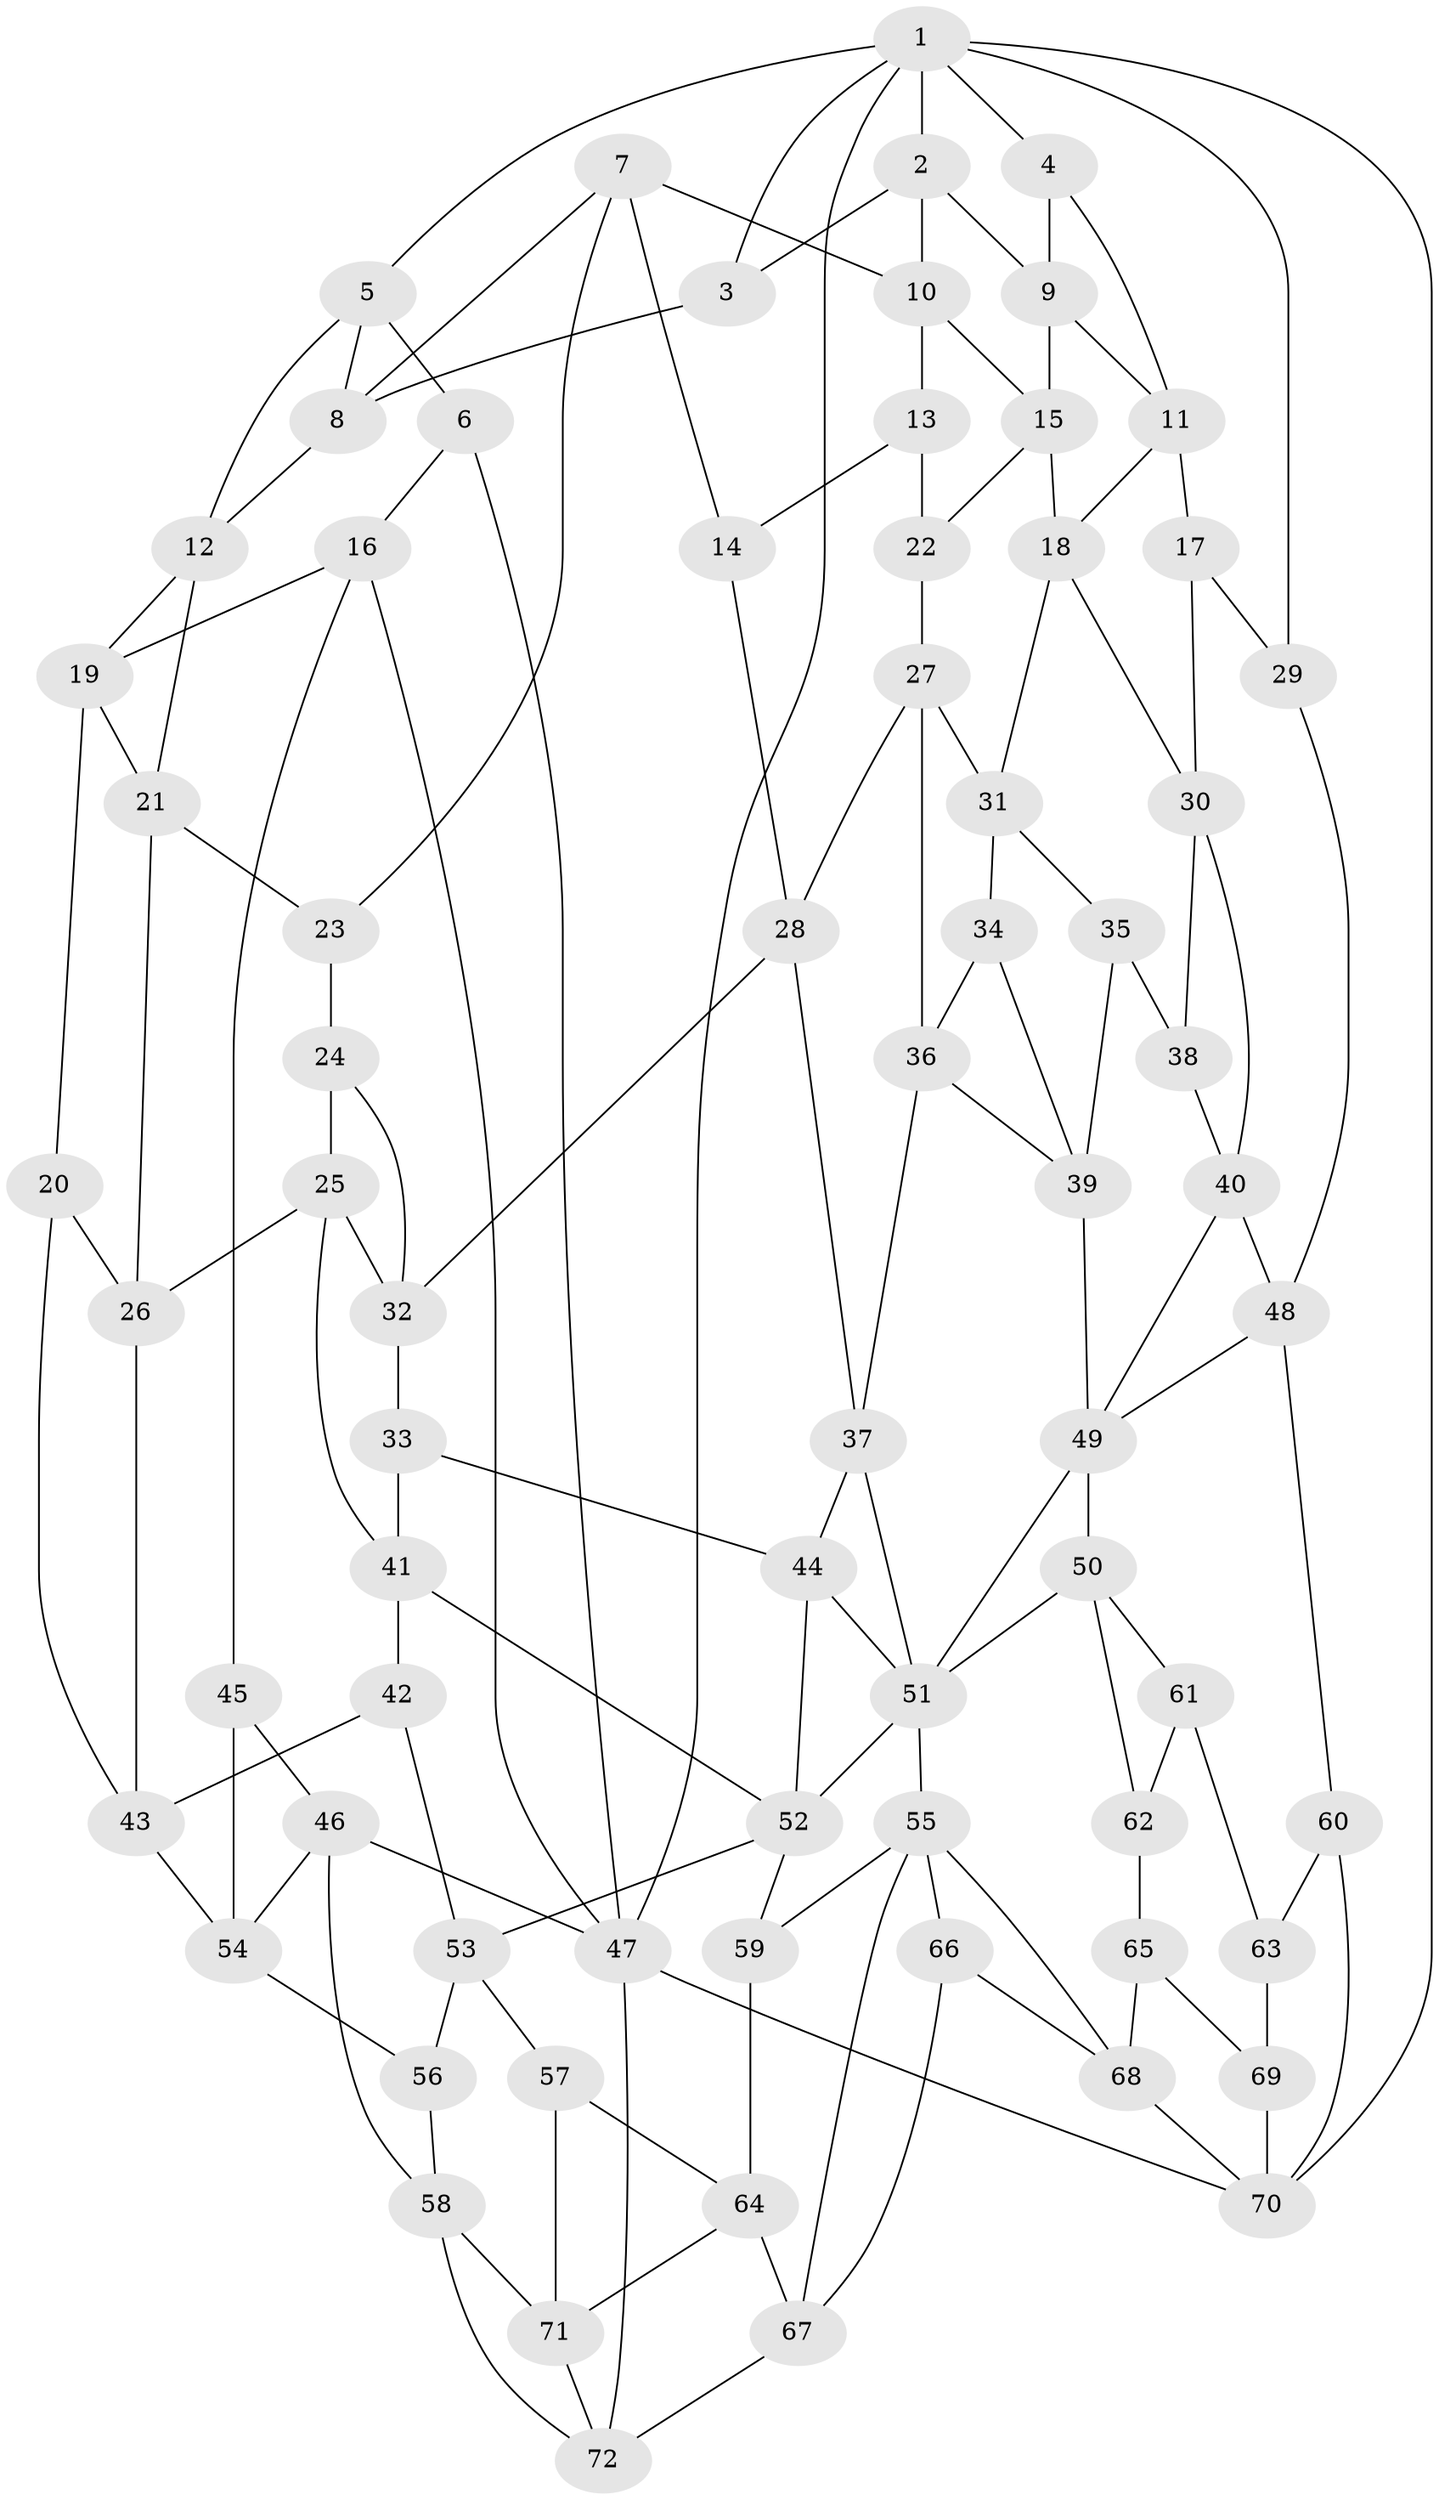 // original degree distribution, {3: 0.013986013986013986, 4: 0.2097902097902098, 6: 0.1888111888111888, 5: 0.5874125874125874}
// Generated by graph-tools (version 1.1) at 2025/27/03/09/25 03:27:17]
// undirected, 72 vertices, 136 edges
graph export_dot {
graph [start="1"]
  node [color=gray90,style=filled];
  1;
  2;
  3;
  4;
  5;
  6;
  7;
  8;
  9;
  10;
  11;
  12;
  13;
  14;
  15;
  16;
  17;
  18;
  19;
  20;
  21;
  22;
  23;
  24;
  25;
  26;
  27;
  28;
  29;
  30;
  31;
  32;
  33;
  34;
  35;
  36;
  37;
  38;
  39;
  40;
  41;
  42;
  43;
  44;
  45;
  46;
  47;
  48;
  49;
  50;
  51;
  52;
  53;
  54;
  55;
  56;
  57;
  58;
  59;
  60;
  61;
  62;
  63;
  64;
  65;
  66;
  67;
  68;
  69;
  70;
  71;
  72;
  1 -- 2 [weight=1.0];
  1 -- 3 [weight=1.0];
  1 -- 4 [weight=1.0];
  1 -- 5 [weight=1.0];
  1 -- 29 [weight=1.0];
  1 -- 47 [weight=1.0];
  1 -- 70 [weight=1.0];
  2 -- 3 [weight=1.0];
  2 -- 9 [weight=1.0];
  2 -- 10 [weight=1.0];
  3 -- 8 [weight=1.0];
  4 -- 9 [weight=1.0];
  4 -- 11 [weight=1.0];
  5 -- 6 [weight=1.0];
  5 -- 8 [weight=1.0];
  5 -- 12 [weight=1.0];
  6 -- 16 [weight=1.0];
  6 -- 47 [weight=1.0];
  7 -- 8 [weight=1.0];
  7 -- 10 [weight=1.0];
  7 -- 14 [weight=1.0];
  7 -- 23 [weight=1.0];
  8 -- 12 [weight=1.0];
  9 -- 11 [weight=1.0];
  9 -- 15 [weight=1.0];
  10 -- 13 [weight=1.0];
  10 -- 15 [weight=1.0];
  11 -- 17 [weight=1.0];
  11 -- 18 [weight=1.0];
  12 -- 19 [weight=1.0];
  12 -- 21 [weight=1.0];
  13 -- 14 [weight=1.0];
  13 -- 22 [weight=2.0];
  14 -- 28 [weight=1.0];
  15 -- 18 [weight=1.0];
  15 -- 22 [weight=1.0];
  16 -- 19 [weight=1.0];
  16 -- 45 [weight=1.0];
  16 -- 47 [weight=1.0];
  17 -- 29 [weight=2.0];
  17 -- 30 [weight=1.0];
  18 -- 30 [weight=1.0];
  18 -- 31 [weight=1.0];
  19 -- 20 [weight=1.0];
  19 -- 21 [weight=1.0];
  20 -- 26 [weight=1.0];
  20 -- 43 [weight=1.0];
  21 -- 23 [weight=1.0];
  21 -- 26 [weight=1.0];
  22 -- 27 [weight=1.0];
  23 -- 24 [weight=2.0];
  24 -- 25 [weight=1.0];
  24 -- 32 [weight=1.0];
  25 -- 26 [weight=1.0];
  25 -- 32 [weight=1.0];
  25 -- 41 [weight=1.0];
  26 -- 43 [weight=1.0];
  27 -- 28 [weight=1.0];
  27 -- 31 [weight=1.0];
  27 -- 36 [weight=1.0];
  28 -- 32 [weight=1.0];
  28 -- 37 [weight=1.0];
  29 -- 48 [weight=1.0];
  30 -- 38 [weight=1.0];
  30 -- 40 [weight=1.0];
  31 -- 34 [weight=1.0];
  31 -- 35 [weight=1.0];
  32 -- 33 [weight=1.0];
  33 -- 41 [weight=1.0];
  33 -- 44 [weight=1.0];
  34 -- 36 [weight=1.0];
  34 -- 39 [weight=1.0];
  35 -- 38 [weight=2.0];
  35 -- 39 [weight=1.0];
  36 -- 37 [weight=1.0];
  36 -- 39 [weight=1.0];
  37 -- 44 [weight=1.0];
  37 -- 51 [weight=1.0];
  38 -- 40 [weight=1.0];
  39 -- 49 [weight=1.0];
  40 -- 48 [weight=1.0];
  40 -- 49 [weight=1.0];
  41 -- 42 [weight=1.0];
  41 -- 52 [weight=1.0];
  42 -- 43 [weight=1.0];
  42 -- 53 [weight=1.0];
  43 -- 54 [weight=1.0];
  44 -- 51 [weight=1.0];
  44 -- 52 [weight=1.0];
  45 -- 46 [weight=1.0];
  45 -- 54 [weight=2.0];
  46 -- 47 [weight=1.0];
  46 -- 54 [weight=1.0];
  46 -- 58 [weight=1.0];
  47 -- 70 [weight=1.0];
  47 -- 72 [weight=1.0];
  48 -- 49 [weight=1.0];
  48 -- 60 [weight=1.0];
  49 -- 50 [weight=1.0];
  49 -- 51 [weight=1.0];
  50 -- 51 [weight=1.0];
  50 -- 61 [weight=1.0];
  50 -- 62 [weight=1.0];
  51 -- 52 [weight=1.0];
  51 -- 55 [weight=1.0];
  52 -- 53 [weight=1.0];
  52 -- 59 [weight=2.0];
  53 -- 56 [weight=1.0];
  53 -- 57 [weight=1.0];
  54 -- 56 [weight=2.0];
  55 -- 59 [weight=1.0];
  55 -- 66 [weight=1.0];
  55 -- 67 [weight=1.0];
  55 -- 68 [weight=1.0];
  56 -- 58 [weight=1.0];
  57 -- 64 [weight=1.0];
  57 -- 71 [weight=1.0];
  58 -- 71 [weight=1.0];
  58 -- 72 [weight=1.0];
  59 -- 64 [weight=1.0];
  60 -- 63 [weight=1.0];
  60 -- 70 [weight=1.0];
  61 -- 62 [weight=1.0];
  61 -- 63 [weight=1.0];
  62 -- 65 [weight=2.0];
  63 -- 69 [weight=2.0];
  64 -- 67 [weight=1.0];
  64 -- 71 [weight=1.0];
  65 -- 68 [weight=1.0];
  65 -- 69 [weight=1.0];
  66 -- 67 [weight=1.0];
  66 -- 68 [weight=1.0];
  67 -- 72 [weight=1.0];
  68 -- 70 [weight=1.0];
  69 -- 70 [weight=1.0];
  71 -- 72 [weight=1.0];
}

